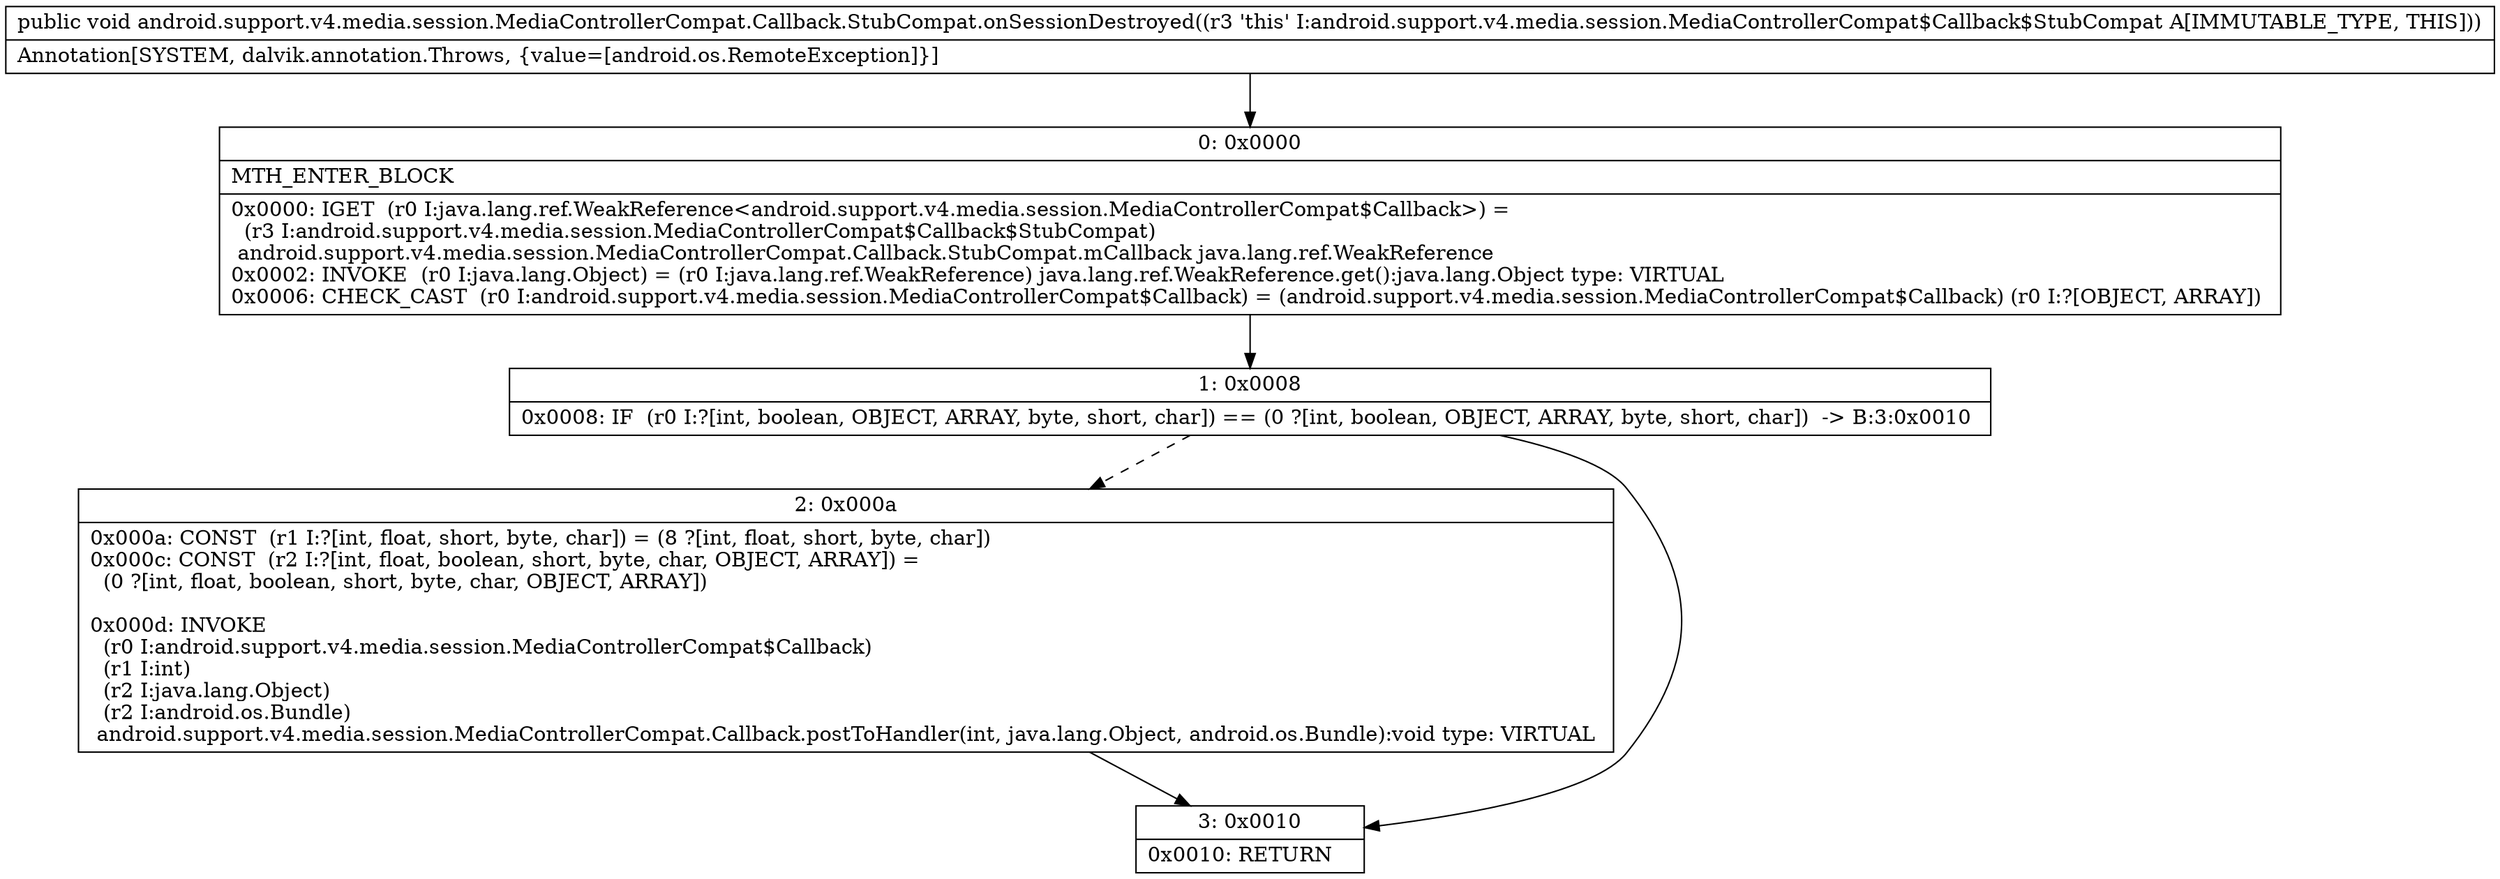 digraph "CFG forandroid.support.v4.media.session.MediaControllerCompat.Callback.StubCompat.onSessionDestroyed()V" {
Node_0 [shape=record,label="{0\:\ 0x0000|MTH_ENTER_BLOCK\l|0x0000: IGET  (r0 I:java.lang.ref.WeakReference\<android.support.v4.media.session.MediaControllerCompat$Callback\>) = \l  (r3 I:android.support.v4.media.session.MediaControllerCompat$Callback$StubCompat)\l android.support.v4.media.session.MediaControllerCompat.Callback.StubCompat.mCallback java.lang.ref.WeakReference \l0x0002: INVOKE  (r0 I:java.lang.Object) = (r0 I:java.lang.ref.WeakReference) java.lang.ref.WeakReference.get():java.lang.Object type: VIRTUAL \l0x0006: CHECK_CAST  (r0 I:android.support.v4.media.session.MediaControllerCompat$Callback) = (android.support.v4.media.session.MediaControllerCompat$Callback) (r0 I:?[OBJECT, ARRAY]) \l}"];
Node_1 [shape=record,label="{1\:\ 0x0008|0x0008: IF  (r0 I:?[int, boolean, OBJECT, ARRAY, byte, short, char]) == (0 ?[int, boolean, OBJECT, ARRAY, byte, short, char])  \-\> B:3:0x0010 \l}"];
Node_2 [shape=record,label="{2\:\ 0x000a|0x000a: CONST  (r1 I:?[int, float, short, byte, char]) = (8 ?[int, float, short, byte, char]) \l0x000c: CONST  (r2 I:?[int, float, boolean, short, byte, char, OBJECT, ARRAY]) = \l  (0 ?[int, float, boolean, short, byte, char, OBJECT, ARRAY])\l \l0x000d: INVOKE  \l  (r0 I:android.support.v4.media.session.MediaControllerCompat$Callback)\l  (r1 I:int)\l  (r2 I:java.lang.Object)\l  (r2 I:android.os.Bundle)\l android.support.v4.media.session.MediaControllerCompat.Callback.postToHandler(int, java.lang.Object, android.os.Bundle):void type: VIRTUAL \l}"];
Node_3 [shape=record,label="{3\:\ 0x0010|0x0010: RETURN   \l}"];
MethodNode[shape=record,label="{public void android.support.v4.media.session.MediaControllerCompat.Callback.StubCompat.onSessionDestroyed((r3 'this' I:android.support.v4.media.session.MediaControllerCompat$Callback$StubCompat A[IMMUTABLE_TYPE, THIS]))  | Annotation[SYSTEM, dalvik.annotation.Throws, \{value=[android.os.RemoteException]\}]\l}"];
MethodNode -> Node_0;
Node_0 -> Node_1;
Node_1 -> Node_2[style=dashed];
Node_1 -> Node_3;
Node_2 -> Node_3;
}

